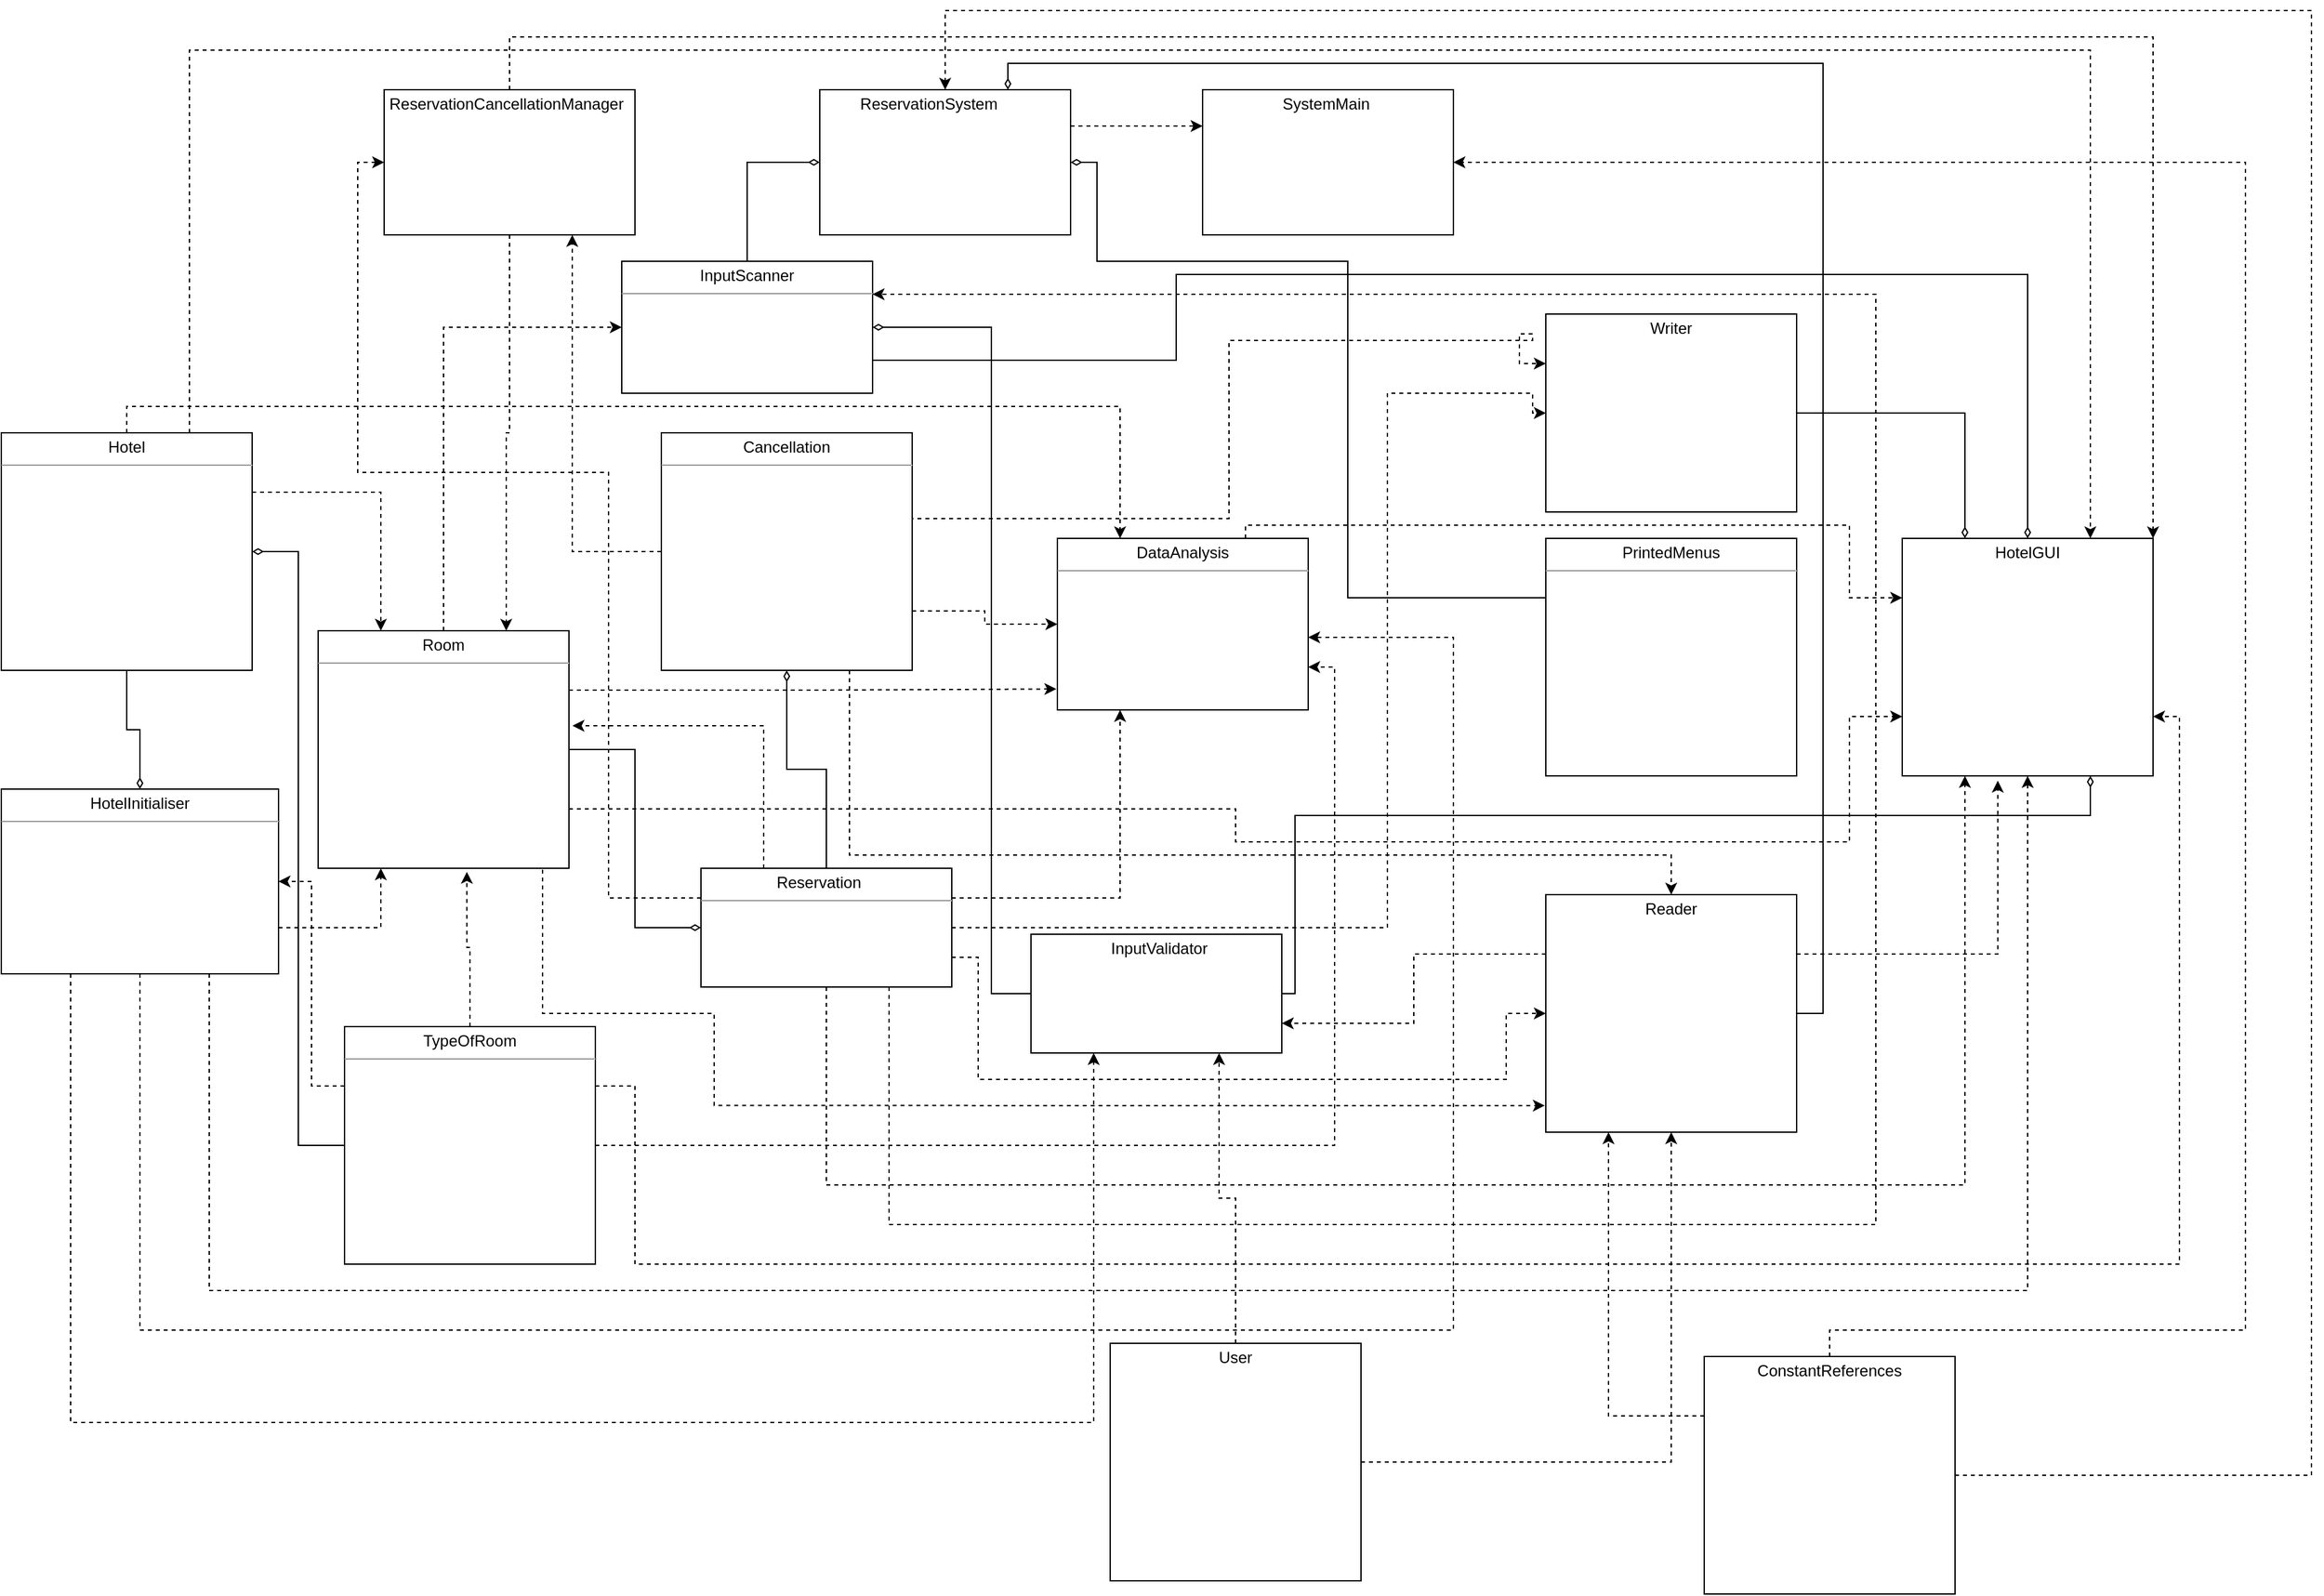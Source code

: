 <mxfile version="15.8.8" type="device"><diagram name="Page-1" id="c4acf3e9-155e-7222-9cf6-157b1a14988f"><mxGraphModel dx="1483" dy="1881" grid="1" gridSize="10" guides="1" tooltips="1" connect="1" arrows="1" fold="1" page="1" pageScale="1" pageWidth="850" pageHeight="1100" background="none" math="0" shadow="0"><root><mxCell id="0"/><mxCell id="1" parent="0"/><mxCell id="UP8P9Il7e9EIkGCJ_7CK-13" style="edgeStyle=orthogonalEdgeStyle;rounded=0;orthogonalLoop=1;jettySize=auto;html=1;exitX=0.5;exitY=1;exitDx=0;exitDy=0;entryX=0.5;entryY=0;entryDx=0;entryDy=0;endArrow=diamondThin;endFill=0;" parent="1" source="5d2195bd80daf111-20" target="UP8P9Il7e9EIkGCJ_7CK-1" edge="1"><mxGeometry relative="1" as="geometry"/></mxCell><mxCell id="UP8P9Il7e9EIkGCJ_7CK-20" style="edgeStyle=orthogonalEdgeStyle;rounded=0;orthogonalLoop=1;jettySize=auto;html=1;exitX=0.5;exitY=0;exitDx=0;exitDy=0;entryX=0.25;entryY=0;entryDx=0;entryDy=0;dashed=1;" parent="1" source="5d2195bd80daf111-20" target="UP8P9Il7e9EIkGCJ_7CK-6" edge="1"><mxGeometry relative="1" as="geometry"/></mxCell><mxCell id="hZbaC-i2TP3FnAflPAmV-11" style="edgeStyle=orthogonalEdgeStyle;rounded=0;orthogonalLoop=1;jettySize=auto;html=1;exitX=1;exitY=0.25;exitDx=0;exitDy=0;entryX=0.25;entryY=0;entryDx=0;entryDy=0;dashed=1;" parent="1" source="5d2195bd80daf111-20" target="UP8P9Il7e9EIkGCJ_7CK-2" edge="1"><mxGeometry relative="1" as="geometry"/></mxCell><mxCell id="jG2fLoqN91Z9ALbCdCCc-7" style="edgeStyle=orthogonalEdgeStyle;rounded=0;orthogonalLoop=1;jettySize=auto;html=1;exitX=0.75;exitY=0;exitDx=0;exitDy=0;entryX=0.75;entryY=0;entryDx=0;entryDy=0;dashed=1;" parent="1" source="5d2195bd80daf111-20" target="jG2fLoqN91Z9ALbCdCCc-1" edge="1"><mxGeometry relative="1" as="geometry"><Array as="points"><mxPoint x="183" y="-10"/><mxPoint x="1623" y="-10"/></Array></mxGeometry></mxCell><mxCell id="5d2195bd80daf111-20" value="&lt;p style=&quot;margin: 0px ; margin-top: 4px ; text-align: center&quot;&gt;Hotel&lt;/p&gt;&lt;hr size=&quot;1&quot;&gt;&lt;p style=&quot;margin: 0px ; margin-left: 4px&quot;&gt;&lt;br&gt;&lt;/p&gt;" style="verticalAlign=top;align=left;overflow=fill;fontSize=12;fontFamily=Helvetica;html=1;rounded=0;shadow=0;comic=0;labelBackgroundColor=none;strokeWidth=1" parent="1" vertex="1"><mxGeometry x="40" y="280" width="190" height="180" as="geometry"/></mxCell><mxCell id="UP8P9Il7e9EIkGCJ_7CK-19" style="edgeStyle=orthogonalEdgeStyle;rounded=0;orthogonalLoop=1;jettySize=auto;html=1;exitX=0.5;exitY=1;exitDx=0;exitDy=0;dashed=1;" parent="1" source="UP8P9Il7e9EIkGCJ_7CK-1" target="UP8P9Il7e9EIkGCJ_7CK-6" edge="1"><mxGeometry relative="1" as="geometry"><Array as="points"><mxPoint x="145" y="960"/><mxPoint x="1140" y="960"/><mxPoint x="1140" y="435"/></Array></mxGeometry></mxCell><mxCell id="hZbaC-i2TP3FnAflPAmV-12" style="edgeStyle=orthogonalEdgeStyle;rounded=0;orthogonalLoop=1;jettySize=auto;html=1;exitX=1;exitY=0.75;exitDx=0;exitDy=0;entryX=0.25;entryY=1;entryDx=0;entryDy=0;dashed=1;" parent="1" source="UP8P9Il7e9EIkGCJ_7CK-1" target="UP8P9Il7e9EIkGCJ_7CK-2" edge="1"><mxGeometry relative="1" as="geometry"/></mxCell><mxCell id="jG2fLoqN91Z9ALbCdCCc-6" style="edgeStyle=orthogonalEdgeStyle;rounded=0;orthogonalLoop=1;jettySize=auto;html=1;exitX=0.75;exitY=1;exitDx=0;exitDy=0;entryX=0.5;entryY=1;entryDx=0;entryDy=0;dashed=1;" parent="1" source="UP8P9Il7e9EIkGCJ_7CK-1" target="jG2fLoqN91Z9ALbCdCCc-1" edge="1"><mxGeometry relative="1" as="geometry"><Array as="points"><mxPoint x="198" y="930"/><mxPoint x="1575" y="930"/></Array></mxGeometry></mxCell><mxCell id="VXx77QLB7vplX_xxmMgN-4" style="edgeStyle=orthogonalEdgeStyle;rounded=0;orthogonalLoop=1;jettySize=auto;html=1;exitX=0.25;exitY=1;exitDx=0;exitDy=0;entryX=0.25;entryY=1;entryDx=0;entryDy=0;dashed=1;" edge="1" parent="1" source="UP8P9Il7e9EIkGCJ_7CK-1" target="UP8P9Il7e9EIkGCJ_7CK-8"><mxGeometry relative="1" as="geometry"><Array as="points"><mxPoint x="93" y="1030"/><mxPoint x="868" y="1030"/></Array></mxGeometry></mxCell><mxCell id="UP8P9Il7e9EIkGCJ_7CK-1" value="&lt;p style=&quot;margin: 0px ; margin-top: 4px ; text-align: center&quot;&gt;HotelInitialiser&lt;/p&gt;&lt;hr size=&quot;1&quot;&gt;&lt;p style=&quot;margin: 0px ; margin-left: 4px&quot;&gt;&lt;br&gt;&lt;/p&gt;&lt;p style=&quot;margin: 0px ; margin-left: 4px&quot;&gt;&lt;br&gt;&lt;/p&gt;" style="verticalAlign=top;align=left;overflow=fill;fontSize=12;fontFamily=Helvetica;html=1;rounded=0;shadow=0;comic=0;labelBackgroundColor=none;strokeWidth=1" parent="1" vertex="1"><mxGeometry x="40" y="550" width="210" height="140" as="geometry"/></mxCell><mxCell id="UP8P9Il7e9EIkGCJ_7CK-15" style="edgeStyle=orthogonalEdgeStyle;rounded=0;orthogonalLoop=1;jettySize=auto;html=1;exitX=0;exitY=0.5;exitDx=0;exitDy=0;entryX=0.998;entryY=0.389;entryDx=0;entryDy=0;entryPerimeter=0;strokeColor=none;endArrow=diamondThin;endFill=0;" parent="1" source="UP8P9Il7e9EIkGCJ_7CK-2" target="5d2195bd80daf111-20" edge="1"><mxGeometry relative="1" as="geometry"/></mxCell><mxCell id="UP8P9Il7e9EIkGCJ_7CK-17" style="edgeStyle=orthogonalEdgeStyle;rounded=0;orthogonalLoop=1;jettySize=auto;html=1;exitX=1;exitY=0.5;exitDx=0;exitDy=0;entryX=0;entryY=0.5;entryDx=0;entryDy=0;endArrow=diamondThin;endFill=0;" parent="1" source="UP8P9Il7e9EIkGCJ_7CK-2" target="UP8P9Il7e9EIkGCJ_7CK-5" edge="1"><mxGeometry relative="1" as="geometry"/></mxCell><mxCell id="UP8P9Il7e9EIkGCJ_7CK-28" style="edgeStyle=orthogonalEdgeStyle;rounded=0;orthogonalLoop=1;jettySize=auto;html=1;exitX=0.5;exitY=0;exitDx=0;exitDy=0;entryX=0;entryY=0.5;entryDx=0;entryDy=0;endArrow=classic;endFill=1;dashed=1;" parent="1" source="UP8P9Il7e9EIkGCJ_7CK-2" target="UP8P9Il7e9EIkGCJ_7CK-7" edge="1"><mxGeometry relative="1" as="geometry"/></mxCell><mxCell id="Uzq40eI62EuHDPYOPzfG-5" style="edgeStyle=orthogonalEdgeStyle;rounded=0;orthogonalLoop=1;jettySize=auto;html=1;exitX=1;exitY=0.75;exitDx=0;exitDy=0;entryX=-0.004;entryY=0.888;entryDx=0;entryDy=0;entryPerimeter=0;dashed=1;" parent="1" source="UP8P9Il7e9EIkGCJ_7CK-2" target="Uzq40eI62EuHDPYOPzfG-2" edge="1"><mxGeometry relative="1" as="geometry"><Array as="points"><mxPoint x="450" y="565"/><mxPoint x="450" y="720"/><mxPoint x="580" y="720"/><mxPoint x="580" y="790"/></Array></mxGeometry></mxCell><mxCell id="Uzq40eI62EuHDPYOPzfG-9" style="edgeStyle=orthogonalEdgeStyle;rounded=0;orthogonalLoop=1;jettySize=auto;html=1;exitX=1;exitY=0.25;exitDx=0;exitDy=0;entryX=-0.004;entryY=0.878;entryDx=0;entryDy=0;entryPerimeter=0;dashed=1;" parent="1" source="UP8P9Il7e9EIkGCJ_7CK-2" target="UP8P9Il7e9EIkGCJ_7CK-6" edge="1"><mxGeometry relative="1" as="geometry"/></mxCell><mxCell id="jG2fLoqN91Z9ALbCdCCc-9" style="edgeStyle=orthogonalEdgeStyle;rounded=0;orthogonalLoop=1;jettySize=auto;html=1;exitX=1;exitY=0.75;exitDx=0;exitDy=0;entryX=0;entryY=0.75;entryDx=0;entryDy=0;dashed=1;" parent="1" source="UP8P9Il7e9EIkGCJ_7CK-2" target="jG2fLoqN91Z9ALbCdCCc-1" edge="1"><mxGeometry relative="1" as="geometry"><Array as="points"><mxPoint x="975" y="565"/><mxPoint x="975" y="590"/><mxPoint x="1440" y="590"/><mxPoint x="1440" y="495"/></Array></mxGeometry></mxCell><mxCell id="UP8P9Il7e9EIkGCJ_7CK-2" value="&lt;p style=&quot;margin: 0px ; margin-top: 4px ; text-align: center&quot;&gt;Room&lt;/p&gt;&lt;hr size=&quot;1&quot;&gt;&lt;p style=&quot;margin: 0px ; margin-left: 4px&quot;&gt;&lt;br&gt;&lt;/p&gt;" style="verticalAlign=top;align=left;overflow=fill;fontSize=12;fontFamily=Helvetica;html=1;rounded=0;shadow=0;comic=0;labelBackgroundColor=none;strokeWidth=1" parent="1" vertex="1"><mxGeometry x="280" y="430" width="190" height="180" as="geometry"/></mxCell><mxCell id="UP8P9Il7e9EIkGCJ_7CK-12" style="edgeStyle=orthogonalEdgeStyle;rounded=0;orthogonalLoop=1;jettySize=auto;html=1;exitX=0;exitY=0.5;exitDx=0;exitDy=0;entryX=1;entryY=0.5;entryDx=0;entryDy=0;endArrow=diamondThin;endFill=0;" parent="1" source="UP8P9Il7e9EIkGCJ_7CK-3" target="5d2195bd80daf111-20" edge="1"><mxGeometry relative="1" as="geometry"/></mxCell><mxCell id="UP8P9Il7e9EIkGCJ_7CK-14" style="edgeStyle=orthogonalEdgeStyle;rounded=0;orthogonalLoop=1;jettySize=auto;html=1;exitX=0;exitY=0.25;exitDx=0;exitDy=0;entryX=1;entryY=0.5;entryDx=0;entryDy=0;endArrow=classic;endFill=1;dashed=1;" parent="1" source="UP8P9Il7e9EIkGCJ_7CK-3" target="UP8P9Il7e9EIkGCJ_7CK-1" edge="1"><mxGeometry relative="1" as="geometry"/></mxCell><mxCell id="Uzq40eI62EuHDPYOPzfG-10" style="edgeStyle=orthogonalEdgeStyle;rounded=0;orthogonalLoop=1;jettySize=auto;html=1;exitX=1;exitY=0.5;exitDx=0;exitDy=0;entryX=1;entryY=0.75;entryDx=0;entryDy=0;dashed=1;" parent="1" source="UP8P9Il7e9EIkGCJ_7CK-3" target="UP8P9Il7e9EIkGCJ_7CK-6" edge="1"><mxGeometry relative="1" as="geometry"/></mxCell><mxCell id="hZbaC-i2TP3FnAflPAmV-9" style="edgeStyle=orthogonalEdgeStyle;rounded=0;orthogonalLoop=1;jettySize=auto;html=1;exitX=0.5;exitY=0;exitDx=0;exitDy=0;entryX=0.593;entryY=1.015;entryDx=0;entryDy=0;entryPerimeter=0;dashed=1;" parent="1" source="UP8P9Il7e9EIkGCJ_7CK-3" target="UP8P9Il7e9EIkGCJ_7CK-2" edge="1"><mxGeometry relative="1" as="geometry"/></mxCell><mxCell id="jG2fLoqN91Z9ALbCdCCc-10" style="edgeStyle=orthogonalEdgeStyle;rounded=0;orthogonalLoop=1;jettySize=auto;html=1;exitX=1;exitY=0.25;exitDx=0;exitDy=0;entryX=1;entryY=0.75;entryDx=0;entryDy=0;dashed=1;" parent="1" source="UP8P9Il7e9EIkGCJ_7CK-3" target="jG2fLoqN91Z9ALbCdCCc-1" edge="1"><mxGeometry relative="1" as="geometry"><Array as="points"><mxPoint x="520" y="775"/><mxPoint x="520" y="910"/><mxPoint x="1690" y="910"/><mxPoint x="1690" y="495"/></Array></mxGeometry></mxCell><mxCell id="UP8P9Il7e9EIkGCJ_7CK-3" value="&lt;p style=&quot;margin: 0px ; margin-top: 4px ; text-align: center&quot;&gt;TypeOfRoom&lt;/p&gt;&lt;hr size=&quot;1&quot;&gt;&lt;p style=&quot;margin: 0px ; margin-left: 4px&quot;&gt;&lt;br&gt;&lt;/p&gt;" style="verticalAlign=top;align=left;overflow=fill;fontSize=12;fontFamily=Helvetica;html=1;rounded=0;shadow=0;comic=0;labelBackgroundColor=none;strokeWidth=1" parent="1" vertex="1"><mxGeometry x="300" y="730" width="190" height="180" as="geometry"/></mxCell><mxCell id="Uzq40eI62EuHDPYOPzfG-4" style="edgeStyle=orthogonalEdgeStyle;rounded=0;orthogonalLoop=1;jettySize=auto;html=1;exitX=0.75;exitY=1;exitDx=0;exitDy=0;dashed=1;" parent="1" source="UP8P9Il7e9EIkGCJ_7CK-4" target="Uzq40eI62EuHDPYOPzfG-2" edge="1"><mxGeometry relative="1" as="geometry"><Array as="points"><mxPoint x="903" y="600"/><mxPoint x="1575" y="600"/></Array></mxGeometry></mxCell><mxCell id="Uzq40eI62EuHDPYOPzfG-6" style="edgeStyle=orthogonalEdgeStyle;rounded=0;orthogonalLoop=1;jettySize=auto;html=1;exitX=1;exitY=0.25;exitDx=0;exitDy=0;dashed=1;entryX=0;entryY=0.25;entryDx=0;entryDy=0;" parent="1" source="UP8P9Il7e9EIkGCJ_7CK-4" target="Uzq40eI62EuHDPYOPzfG-1" edge="1"><mxGeometry relative="1" as="geometry"><mxPoint x="1430" y="220" as="targetPoint"/><Array as="points"><mxPoint x="730" y="345"/><mxPoint x="970" y="345"/><mxPoint x="970" y="210"/><mxPoint x="1200" y="210"/><mxPoint x="1200" y="205"/><mxPoint x="1190" y="205"/><mxPoint x="1190" y="228"/></Array></mxGeometry></mxCell><mxCell id="Uzq40eI62EuHDPYOPzfG-8" style="edgeStyle=orthogonalEdgeStyle;rounded=0;orthogonalLoop=1;jettySize=auto;html=1;exitX=1;exitY=0.75;exitDx=0;exitDy=0;entryX=0;entryY=0.5;entryDx=0;entryDy=0;dashed=1;" parent="1" source="UP8P9Il7e9EIkGCJ_7CK-4" target="UP8P9Il7e9EIkGCJ_7CK-6" edge="1"><mxGeometry relative="1" as="geometry"/></mxCell><mxCell id="hZbaC-i2TP3FnAflPAmV-13" style="edgeStyle=orthogonalEdgeStyle;rounded=0;orthogonalLoop=1;jettySize=auto;html=1;exitX=0;exitY=0.5;exitDx=0;exitDy=0;entryX=0.75;entryY=1;entryDx=0;entryDy=0;dashed=1;" parent="1" source="UP8P9Il7e9EIkGCJ_7CK-4" target="hZbaC-i2TP3FnAflPAmV-3" edge="1"><mxGeometry relative="1" as="geometry"/></mxCell><mxCell id="UP8P9Il7e9EIkGCJ_7CK-4" value="&lt;p style=&quot;margin: 0px ; margin-top: 4px ; text-align: center&quot;&gt;Cancellation&lt;/p&gt;&lt;hr size=&quot;1&quot;&gt;&lt;p style=&quot;margin: 0px ; margin-left: 4px&quot;&gt;&lt;br&gt;&lt;/p&gt;" style="verticalAlign=top;align=left;overflow=fill;fontSize=12;fontFamily=Helvetica;html=1;rounded=0;shadow=0;comic=0;labelBackgroundColor=none;strokeWidth=1" parent="1" vertex="1"><mxGeometry x="540" y="280" width="190" height="180" as="geometry"/></mxCell><mxCell id="UP8P9Il7e9EIkGCJ_7CK-16" style="edgeStyle=orthogonalEdgeStyle;rounded=0;orthogonalLoop=1;jettySize=auto;html=1;exitX=0.5;exitY=0;exitDx=0;exitDy=0;entryX=0.5;entryY=1;entryDx=0;entryDy=0;endArrow=diamondThin;endFill=0;" parent="1" source="UP8P9Il7e9EIkGCJ_7CK-5" target="UP8P9Il7e9EIkGCJ_7CK-4" edge="1"><mxGeometry relative="1" as="geometry"/></mxCell><mxCell id="UP8P9Il7e9EIkGCJ_7CK-21" style="edgeStyle=orthogonalEdgeStyle;rounded=0;orthogonalLoop=1;jettySize=auto;html=1;exitX=1;exitY=0.25;exitDx=0;exitDy=0;entryX=0.25;entryY=1;entryDx=0;entryDy=0;dashed=1;" parent="1" source="UP8P9Il7e9EIkGCJ_7CK-5" target="UP8P9Il7e9EIkGCJ_7CK-6" edge="1"><mxGeometry relative="1" as="geometry"/></mxCell><mxCell id="UP8P9Il7e9EIkGCJ_7CK-27" style="edgeStyle=orthogonalEdgeStyle;rounded=0;orthogonalLoop=1;jettySize=auto;html=1;exitX=0.75;exitY=1;exitDx=0;exitDy=0;entryX=1;entryY=0.25;entryDx=0;entryDy=0;dashed=1;" parent="1" source="UP8P9Il7e9EIkGCJ_7CK-5" target="UP8P9Il7e9EIkGCJ_7CK-7" edge="1"><mxGeometry relative="1" as="geometry"><Array as="points"><mxPoint x="913" y="880"/><mxPoint x="1460" y="880"/><mxPoint x="1460" y="115"/></Array></mxGeometry></mxCell><mxCell id="Uzq40eI62EuHDPYOPzfG-7" style="edgeStyle=orthogonalEdgeStyle;rounded=0;orthogonalLoop=1;jettySize=auto;html=1;exitX=1;exitY=0.5;exitDx=0;exitDy=0;entryX=0;entryY=0.5;entryDx=0;entryDy=0;dashed=1;" parent="1" source="UP8P9Il7e9EIkGCJ_7CK-5" target="Uzq40eI62EuHDPYOPzfG-1" edge="1"><mxGeometry relative="1" as="geometry"><Array as="points"><mxPoint x="1090" y="655"/><mxPoint x="1090" y="250"/><mxPoint x="1200" y="250"/><mxPoint x="1200" y="265"/></Array></mxGeometry></mxCell><mxCell id="Uzq40eI62EuHDPYOPzfG-11" style="edgeStyle=orthogonalEdgeStyle;rounded=0;orthogonalLoop=1;jettySize=auto;html=1;exitX=1;exitY=0.75;exitDx=0;exitDy=0;entryX=0;entryY=0.5;entryDx=0;entryDy=0;dashed=1;" parent="1" source="UP8P9Il7e9EIkGCJ_7CK-5" target="Uzq40eI62EuHDPYOPzfG-2" edge="1"><mxGeometry relative="1" as="geometry"><Array as="points"><mxPoint x="780" y="678"/><mxPoint x="780" y="770"/><mxPoint x="1180" y="770"/><mxPoint x="1180" y="720"/></Array></mxGeometry></mxCell><mxCell id="hZbaC-i2TP3FnAflPAmV-10" style="edgeStyle=orthogonalEdgeStyle;rounded=0;orthogonalLoop=1;jettySize=auto;html=1;exitX=0.25;exitY=0;exitDx=0;exitDy=0;entryX=1.014;entryY=0.4;entryDx=0;entryDy=0;entryPerimeter=0;dashed=1;" parent="1" source="UP8P9Il7e9EIkGCJ_7CK-5" target="UP8P9Il7e9EIkGCJ_7CK-2" edge="1"><mxGeometry relative="1" as="geometry"/></mxCell><mxCell id="hZbaC-i2TP3FnAflPAmV-14" style="edgeStyle=orthogonalEdgeStyle;rounded=0;orthogonalLoop=1;jettySize=auto;html=1;exitX=0;exitY=0.25;exitDx=0;exitDy=0;entryX=0;entryY=0.5;entryDx=0;entryDy=0;dashed=1;" parent="1" source="UP8P9Il7e9EIkGCJ_7CK-5" target="hZbaC-i2TP3FnAflPAmV-3" edge="1"><mxGeometry relative="1" as="geometry"><Array as="points"><mxPoint x="500" y="633"/><mxPoint x="500" y="310"/><mxPoint x="310" y="310"/><mxPoint x="310" y="75"/></Array></mxGeometry></mxCell><mxCell id="jG2fLoqN91Z9ALbCdCCc-8" style="edgeStyle=orthogonalEdgeStyle;rounded=0;orthogonalLoop=1;jettySize=auto;html=1;exitX=0.5;exitY=1;exitDx=0;exitDy=0;entryX=0.25;entryY=1;entryDx=0;entryDy=0;dashed=1;" parent="1" source="UP8P9Il7e9EIkGCJ_7CK-5" target="jG2fLoqN91Z9ALbCdCCc-1" edge="1"><mxGeometry relative="1" as="geometry"><Array as="points"><mxPoint x="665" y="850"/><mxPoint x="1528" y="850"/></Array></mxGeometry></mxCell><mxCell id="UP8P9Il7e9EIkGCJ_7CK-5" value="&lt;p style=&quot;margin: 0px ; margin-top: 4px ; text-align: center&quot;&gt;&lt;/p&gt;&lt;p style=&quot;margin: 0px ; margin-left: 4px&quot;&gt;&amp;nbsp; &amp;nbsp; &amp;nbsp; &amp;nbsp; &amp;nbsp; &amp;nbsp; &amp;nbsp; &amp;nbsp; Reservation&lt;/p&gt;&lt;hr size=&quot;1&quot;&gt;&lt;p style=&quot;margin: 0px ; margin-left: 4px&quot;&gt;&lt;br&gt;&lt;/p&gt;" style="verticalAlign=top;align=left;overflow=fill;fontSize=12;fontFamily=Helvetica;html=1;rounded=0;shadow=0;comic=0;labelBackgroundColor=none;strokeWidth=1" parent="1" vertex="1"><mxGeometry x="570" y="610" width="190" height="90" as="geometry"/></mxCell><mxCell id="jG2fLoqN91Z9ALbCdCCc-13" style="edgeStyle=orthogonalEdgeStyle;rounded=0;orthogonalLoop=1;jettySize=auto;html=1;exitX=0.75;exitY=0;exitDx=0;exitDy=0;entryX=0;entryY=0.25;entryDx=0;entryDy=0;dashed=1;" parent="1" source="UP8P9Il7e9EIkGCJ_7CK-6" target="jG2fLoqN91Z9ALbCdCCc-1" edge="1"><mxGeometry relative="1" as="geometry"><Array as="points"><mxPoint x="983" y="350"/><mxPoint x="1440" y="350"/><mxPoint x="1440" y="405"/></Array></mxGeometry></mxCell><mxCell id="UP8P9Il7e9EIkGCJ_7CK-6" value="&lt;p style=&quot;margin: 0px ; margin-top: 4px ; text-align: center&quot;&gt;DataAnalysis&lt;/p&gt;&lt;hr size=&quot;1&quot;&gt;&lt;p style=&quot;margin: 0px ; margin-left: 4px&quot;&gt;&lt;br&gt;&lt;/p&gt;" style="verticalAlign=top;align=left;overflow=fill;fontSize=12;fontFamily=Helvetica;html=1;rounded=0;shadow=0;comic=0;labelBackgroundColor=none;strokeWidth=1" parent="1" vertex="1"><mxGeometry x="840" y="360" width="190" height="130" as="geometry"/></mxCell><mxCell id="hZbaC-i2TP3FnAflPAmV-17" style="edgeStyle=orthogonalEdgeStyle;rounded=0;orthogonalLoop=1;jettySize=auto;html=1;exitX=0.5;exitY=0;exitDx=0;exitDy=0;entryX=0;entryY=0.5;entryDx=0;entryDy=0;endArrow=diamondThin;endFill=0;" parent="1" source="UP8P9Il7e9EIkGCJ_7CK-7" target="hZbaC-i2TP3FnAflPAmV-2" edge="1"><mxGeometry relative="1" as="geometry"/></mxCell><mxCell id="jG2fLoqN91Z9ALbCdCCc-4" style="edgeStyle=orthogonalEdgeStyle;rounded=0;orthogonalLoop=1;jettySize=auto;html=1;exitX=1;exitY=0.75;exitDx=0;exitDy=0;entryX=0.5;entryY=0;entryDx=0;entryDy=0;endArrow=diamondThin;endFill=0;" parent="1" source="UP8P9Il7e9EIkGCJ_7CK-7" target="jG2fLoqN91Z9ALbCdCCc-1" edge="1"><mxGeometry relative="1" as="geometry"><Array as="points"><mxPoint x="930" y="225"/><mxPoint x="930" y="160"/><mxPoint x="1575" y="160"/></Array></mxGeometry></mxCell><mxCell id="UP8P9Il7e9EIkGCJ_7CK-7" value="&lt;p style=&quot;margin: 0px ; margin-top: 4px ; text-align: center&quot;&gt;InputScanner&lt;/p&gt;&lt;hr size=&quot;1&quot;&gt;&lt;p style=&quot;margin: 0px ; margin-left: 4px&quot;&gt;&lt;br&gt;&lt;/p&gt;" style="verticalAlign=top;align=left;overflow=fill;fontSize=12;fontFamily=Helvetica;html=1;rounded=0;shadow=0;comic=0;labelBackgroundColor=none;strokeWidth=1" parent="1" vertex="1"><mxGeometry x="510" y="150" width="190" height="100" as="geometry"/></mxCell><mxCell id="UP8P9Il7e9EIkGCJ_7CK-26" style="edgeStyle=orthogonalEdgeStyle;rounded=0;orthogonalLoop=1;jettySize=auto;html=1;exitX=1;exitY=0.5;exitDx=0;exitDy=0;endArrow=diamondThin;endFill=0;entryX=1;entryY=0.5;entryDx=0;entryDy=0;" parent="1" source="UP8P9Il7e9EIkGCJ_7CK-8" target="UP8P9Il7e9EIkGCJ_7CK-7" edge="1"><mxGeometry relative="1" as="geometry"><Array as="points"><mxPoint x="790" y="705"/><mxPoint x="790" y="200"/></Array><mxPoint x="730" y="170" as="targetPoint"/></mxGeometry></mxCell><mxCell id="jG2fLoqN91Z9ALbCdCCc-5" style="edgeStyle=orthogonalEdgeStyle;rounded=0;orthogonalLoop=1;jettySize=auto;html=1;exitX=1;exitY=0.5;exitDx=0;exitDy=0;entryX=0.75;entryY=1;entryDx=0;entryDy=0;endArrow=diamondThin;endFill=0;" parent="1" source="UP8P9Il7e9EIkGCJ_7CK-8" target="jG2fLoqN91Z9ALbCdCCc-1" edge="1"><mxGeometry relative="1" as="geometry"><Array as="points"><mxPoint x="1020" y="705"/><mxPoint x="1020" y="570"/><mxPoint x="1623" y="570"/></Array></mxGeometry></mxCell><mxCell id="UP8P9Il7e9EIkGCJ_7CK-8" value="&lt;p style=&quot;margin: 0px ; margin-top: 4px ; text-align: center&quot;&gt;&lt;/p&gt;&lt;p style=&quot;margin: 0px ; margin-left: 4px&quot;&gt;&amp;nbsp; &amp;nbsp; &amp;nbsp; &amp;nbsp; &amp;nbsp; &amp;nbsp; &amp;nbsp; &amp;nbsp; &amp;nbsp;InputValidator&lt;/p&gt;&lt;p style=&quot;margin: 0px ; margin-left: 4px&quot;&gt;&lt;br&gt;&lt;/p&gt;" style="verticalAlign=top;align=left;overflow=fill;fontSize=12;fontFamily=Helvetica;html=1;rounded=0;shadow=0;comic=0;labelBackgroundColor=none;strokeWidth=1" parent="1" vertex="1"><mxGeometry x="820" y="660" width="190" height="90" as="geometry"/></mxCell><mxCell id="hZbaC-i2TP3FnAflPAmV-15" style="edgeStyle=orthogonalEdgeStyle;rounded=0;orthogonalLoop=1;jettySize=auto;html=1;exitX=0;exitY=0.25;exitDx=0;exitDy=0;entryX=1;entryY=0.5;entryDx=0;entryDy=0;endArrow=diamondThin;endFill=0;" parent="1" source="UP8P9Il7e9EIkGCJ_7CK-9" target="hZbaC-i2TP3FnAflPAmV-2" edge="1"><mxGeometry relative="1" as="geometry"><Array as="points"><mxPoint x="1060" y="405"/><mxPoint x="1060" y="150"/><mxPoint x="870" y="150"/><mxPoint x="870" y="75"/></Array></mxGeometry></mxCell><mxCell id="UP8P9Il7e9EIkGCJ_7CK-9" value="&lt;p style=&quot;margin: 0px ; margin-top: 4px ; text-align: center&quot;&gt;PrintedMenus&lt;/p&gt;&lt;hr size=&quot;1&quot;&gt;&lt;p style=&quot;margin: 0px ; margin-left: 4px&quot;&gt;&lt;br&gt;&lt;/p&gt;" style="verticalAlign=top;align=left;overflow=fill;fontSize=12;fontFamily=Helvetica;html=1;rounded=0;shadow=0;comic=0;labelBackgroundColor=none;strokeWidth=1" parent="1" vertex="1"><mxGeometry x="1210" y="360" width="190" height="180" as="geometry"/></mxCell><mxCell id="jG2fLoqN91Z9ALbCdCCc-3" style="edgeStyle=orthogonalEdgeStyle;rounded=0;orthogonalLoop=1;jettySize=auto;html=1;exitX=1;exitY=0.5;exitDx=0;exitDy=0;entryX=0.25;entryY=0;entryDx=0;entryDy=0;endArrow=diamondThin;endFill=0;" parent="1" source="Uzq40eI62EuHDPYOPzfG-1" target="jG2fLoqN91Z9ALbCdCCc-1" edge="1"><mxGeometry relative="1" as="geometry"/></mxCell><mxCell id="Uzq40eI62EuHDPYOPzfG-1" value="&lt;p style=&quot;margin: 0px ; margin-top: 4px ; text-align: center&quot;&gt;Writer&lt;/p&gt;" style="verticalAlign=top;align=left;overflow=fill;fontSize=12;fontFamily=Helvetica;html=1;rounded=0;shadow=0;comic=0;labelBackgroundColor=none;strokeWidth=1" parent="1" vertex="1"><mxGeometry x="1210" y="190" width="190" height="150" as="geometry"/></mxCell><mxCell id="hZbaC-i2TP3FnAflPAmV-16" style="edgeStyle=orthogonalEdgeStyle;rounded=0;orthogonalLoop=1;jettySize=auto;html=1;exitX=1;exitY=0.5;exitDx=0;exitDy=0;entryX=0.75;entryY=0;entryDx=0;entryDy=0;endArrow=diamondThin;endFill=0;" parent="1" source="Uzq40eI62EuHDPYOPzfG-2" target="hZbaC-i2TP3FnAflPAmV-2" edge="1"><mxGeometry relative="1" as="geometry"><Array as="points"><mxPoint x="1420" y="720"/><mxPoint x="1420"/><mxPoint x="803"/></Array></mxGeometry></mxCell><mxCell id="jG2fLoqN91Z9ALbCdCCc-2" style="edgeStyle=orthogonalEdgeStyle;rounded=0;orthogonalLoop=1;jettySize=auto;html=1;exitX=1;exitY=0.25;exitDx=0;exitDy=0;entryX=0.381;entryY=1.02;entryDx=0;entryDy=0;entryPerimeter=0;dashed=1;" parent="1" source="Uzq40eI62EuHDPYOPzfG-2" target="jG2fLoqN91Z9ALbCdCCc-1" edge="1"><mxGeometry relative="1" as="geometry"/></mxCell><mxCell id="VXx77QLB7vplX_xxmMgN-3" style="edgeStyle=orthogonalEdgeStyle;rounded=0;orthogonalLoop=1;jettySize=auto;html=1;exitX=0;exitY=0.25;exitDx=0;exitDy=0;entryX=1;entryY=0.75;entryDx=0;entryDy=0;dashed=1;" edge="1" parent="1" source="Uzq40eI62EuHDPYOPzfG-2" target="UP8P9Il7e9EIkGCJ_7CK-8"><mxGeometry relative="1" as="geometry"/></mxCell><mxCell id="Uzq40eI62EuHDPYOPzfG-2" value="&lt;p style=&quot;margin: 0px ; margin-top: 4px ; text-align: center&quot;&gt;Reader&lt;/p&gt;" style="verticalAlign=top;align=left;overflow=fill;fontSize=12;fontFamily=Helvetica;html=1;rounded=0;shadow=0;comic=0;labelBackgroundColor=none;strokeWidth=1" parent="1" vertex="1"><mxGeometry x="1210" y="630" width="190" height="180" as="geometry"/></mxCell><mxCell id="hZbaC-i2TP3FnAflPAmV-1" value="&lt;p style=&quot;margin: 0px ; margin-top: 4px ; text-align: center&quot;&gt;&lt;/p&gt;&lt;p style=&quot;margin: 0px ; margin-left: 4px&quot;&gt;&amp;nbsp; &amp;nbsp; &amp;nbsp; &amp;nbsp; &amp;nbsp; &amp;nbsp; &amp;nbsp; &amp;nbsp; &amp;nbsp;SystemMain&lt;/p&gt;" style="verticalAlign=top;align=left;overflow=fill;fontSize=12;fontFamily=Helvetica;html=1;rounded=0;shadow=0;comic=0;labelBackgroundColor=none;strokeWidth=1" parent="1" vertex="1"><mxGeometry x="950" y="20" width="190" height="110" as="geometry"/></mxCell><mxCell id="hZbaC-i2TP3FnAflPAmV-18" style="edgeStyle=orthogonalEdgeStyle;rounded=0;orthogonalLoop=1;jettySize=auto;html=1;exitX=1;exitY=0.25;exitDx=0;exitDy=0;entryX=0;entryY=0.25;entryDx=0;entryDy=0;endArrow=classic;endFill=1;dashed=1;" parent="1" source="hZbaC-i2TP3FnAflPAmV-2" target="hZbaC-i2TP3FnAflPAmV-1" edge="1"><mxGeometry relative="1" as="geometry"/></mxCell><mxCell id="hZbaC-i2TP3FnAflPAmV-2" value="&lt;p style=&quot;margin: 0px ; margin-top: 4px ; text-align: center&quot;&gt;&lt;/p&gt;&lt;p style=&quot;margin: 0px ; margin-left: 4px&quot;&gt;&amp;nbsp; &amp;nbsp; &amp;nbsp; &amp;nbsp; ReservationSystem&lt;/p&gt;" style="verticalAlign=top;align=left;overflow=fill;fontSize=12;fontFamily=Helvetica;html=1;rounded=0;shadow=0;comic=0;labelBackgroundColor=none;strokeWidth=1" parent="1" vertex="1"><mxGeometry x="660" y="20" width="190" height="110" as="geometry"/></mxCell><mxCell id="hZbaC-i2TP3FnAflPAmV-8" style="edgeStyle=orthogonalEdgeStyle;rounded=0;orthogonalLoop=1;jettySize=auto;html=1;exitX=0.5;exitY=1;exitDx=0;exitDy=0;entryX=0.75;entryY=0;entryDx=0;entryDy=0;dashed=1;" parent="1" source="hZbaC-i2TP3FnAflPAmV-3" target="UP8P9Il7e9EIkGCJ_7CK-2" edge="1"><mxGeometry relative="1" as="geometry"/></mxCell><mxCell id="jG2fLoqN91Z9ALbCdCCc-11" style="edgeStyle=orthogonalEdgeStyle;rounded=0;orthogonalLoop=1;jettySize=auto;html=1;exitX=0.5;exitY=0;exitDx=0;exitDy=0;entryX=1;entryY=0;entryDx=0;entryDy=0;dashed=1;" parent="1" source="hZbaC-i2TP3FnAflPAmV-3" target="jG2fLoqN91Z9ALbCdCCc-1" edge="1"><mxGeometry relative="1" as="geometry"><Array as="points"><mxPoint x="425" y="-20"/><mxPoint x="1670" y="-20"/></Array></mxGeometry></mxCell><mxCell id="hZbaC-i2TP3FnAflPAmV-3" value="&lt;p style=&quot;margin: 0px ; margin-top: 4px ; text-align: center&quot;&gt;&lt;/p&gt;&lt;p style=&quot;margin: 0px ; margin-left: 4px&quot;&gt;ReservationCancellationManager&lt;/p&gt;" style="verticalAlign=top;align=left;overflow=fill;fontSize=12;fontFamily=Helvetica;html=1;rounded=0;shadow=0;comic=0;labelBackgroundColor=none;strokeWidth=1" parent="1" vertex="1"><mxGeometry x="330" y="20" width="190" height="110" as="geometry"/></mxCell><mxCell id="jG2fLoqN91Z9ALbCdCCc-1" value="&lt;p style=&quot;margin: 0px ; margin-top: 4px ; text-align: center&quot;&gt;HotelGUI&lt;/p&gt;" style="verticalAlign=top;align=left;overflow=fill;fontSize=12;fontFamily=Helvetica;html=1;rounded=0;shadow=0;comic=0;labelBackgroundColor=none;strokeWidth=1" parent="1" vertex="1"><mxGeometry x="1480" y="360" width="190" height="180" as="geometry"/></mxCell><mxCell id="VXx77QLB7vplX_xxmMgN-2" style="edgeStyle=orthogonalEdgeStyle;rounded=0;orthogonalLoop=1;jettySize=auto;html=1;exitX=0.5;exitY=0;exitDx=0;exitDy=0;entryX=0.75;entryY=1;entryDx=0;entryDy=0;dashed=1;" edge="1" parent="1" source="VXx77QLB7vplX_xxmMgN-1" target="UP8P9Il7e9EIkGCJ_7CK-8"><mxGeometry relative="1" as="geometry"/></mxCell><mxCell id="VXx77QLB7vplX_xxmMgN-5" style="edgeStyle=orthogonalEdgeStyle;rounded=0;orthogonalLoop=1;jettySize=auto;html=1;exitX=1;exitY=0.5;exitDx=0;exitDy=0;entryX=0.5;entryY=1;entryDx=0;entryDy=0;dashed=1;" edge="1" parent="1" source="VXx77QLB7vplX_xxmMgN-1" target="Uzq40eI62EuHDPYOPzfG-2"><mxGeometry relative="1" as="geometry"/></mxCell><mxCell id="VXx77QLB7vplX_xxmMgN-1" value="&lt;p style=&quot;margin: 0px ; margin-top: 4px ; text-align: center&quot;&gt;User&lt;/p&gt;" style="verticalAlign=top;align=left;overflow=fill;fontSize=12;fontFamily=Helvetica;html=1;rounded=0;shadow=0;comic=0;labelBackgroundColor=none;strokeWidth=1" vertex="1" parent="1"><mxGeometry x="880" y="970" width="190" height="180" as="geometry"/></mxCell><mxCell id="VXx77QLB7vplX_xxmMgN-7" style="edgeStyle=orthogonalEdgeStyle;rounded=0;orthogonalLoop=1;jettySize=auto;html=1;exitX=0;exitY=0.25;exitDx=0;exitDy=0;entryX=0.25;entryY=1;entryDx=0;entryDy=0;dashed=1;" edge="1" parent="1" source="VXx77QLB7vplX_xxmMgN-6" target="Uzq40eI62EuHDPYOPzfG-2"><mxGeometry relative="1" as="geometry"/></mxCell><mxCell id="VXx77QLB7vplX_xxmMgN-9" style="edgeStyle=orthogonalEdgeStyle;rounded=0;orthogonalLoop=1;jettySize=auto;html=1;exitX=0.5;exitY=0;exitDx=0;exitDy=0;entryX=1;entryY=0.5;entryDx=0;entryDy=0;dashed=1;" edge="1" parent="1" source="VXx77QLB7vplX_xxmMgN-6" target="hZbaC-i2TP3FnAflPAmV-1"><mxGeometry relative="1" as="geometry"><Array as="points"><mxPoint x="1425" y="960"/><mxPoint x="1740" y="960"/><mxPoint x="1740" y="75"/></Array></mxGeometry></mxCell><mxCell id="VXx77QLB7vplX_xxmMgN-10" style="edgeStyle=orthogonalEdgeStyle;rounded=0;orthogonalLoop=1;jettySize=auto;html=1;exitX=1;exitY=0.5;exitDx=0;exitDy=0;entryX=0.5;entryY=0;entryDx=0;entryDy=0;dashed=1;" edge="1" parent="1" source="VXx77QLB7vplX_xxmMgN-6" target="hZbaC-i2TP3FnAflPAmV-2"><mxGeometry relative="1" as="geometry"><Array as="points"><mxPoint x="1790" y="1070"/><mxPoint x="1790" y="-40"/><mxPoint x="755" y="-40"/></Array></mxGeometry></mxCell><mxCell id="VXx77QLB7vplX_xxmMgN-6" value="&lt;p style=&quot;margin: 0px ; margin-top: 4px ; text-align: center&quot;&gt;ConstantReferences&lt;/p&gt;" style="verticalAlign=top;align=left;overflow=fill;fontSize=12;fontFamily=Helvetica;html=1;rounded=0;shadow=0;comic=0;labelBackgroundColor=none;strokeWidth=1" vertex="1" parent="1"><mxGeometry x="1330" y="980" width="190" height="180" as="geometry"/></mxCell></root></mxGraphModel></diagram></mxfile>